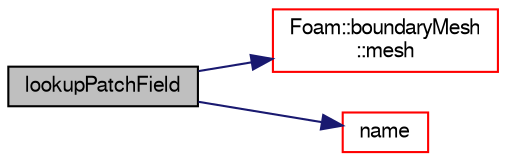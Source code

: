 digraph "lookupPatchField"
{
  bgcolor="transparent";
  edge [fontname="FreeSans",fontsize="10",labelfontname="FreeSans",labelfontsize="10"];
  node [fontname="FreeSans",fontsize="10",shape=record];
  rankdir="LR";
  Node1564 [label="lookupPatchField",height=0.2,width=0.4,color="black", fillcolor="grey75", style="filled", fontcolor="black"];
  Node1564 -> Node1565 [color="midnightblue",fontsize="10",style="solid",fontname="FreeSans"];
  Node1565 [label="Foam::boundaryMesh\l::mesh",height=0.2,width=0.4,color="red",URL="$a21430.html#a6d5e6463d124593c34d8d925916d41d7"];
  Node1564 -> Node1609 [color="midnightblue",fontsize="10",style="solid",fontname="FreeSans"];
  Node1609 [label="name",height=0.2,width=0.4,color="red",URL="$a12539.html#a82e193fb66ae8aade6c98ed7ff994906",tooltip="Return a string representation of a Scalar. "];
}
